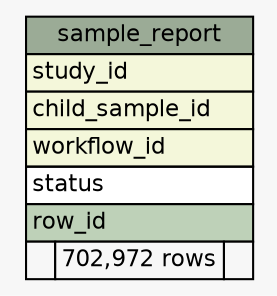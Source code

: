 // dot 2.32.0 on Mac OS X 10.8.3
// SchemaSpy rev 590
digraph "sample_report" {
  graph [
    rankdir="RL"
    bgcolor="#f7f7f7"
    nodesep="0.18"
    ranksep="0.46"
    fontname="Helvetica"
    fontsize="11"
  ];
  node [
    fontname="Helvetica"
    fontsize="11"
    shape="plaintext"
  ];
  edge [
    arrowsize="0.8"
  ];
  "sample_report" [
    label=<
    <TABLE BORDER="0" CELLBORDER="1" CELLSPACING="0" BGCOLOR="#ffffff">
      <TR><TD COLSPAN="3" BGCOLOR="#9bab96" ALIGN="CENTER">sample_report</TD></TR>
      <TR><TD PORT="study_id" COLSPAN="3" BGCOLOR="#f4f7da" ALIGN="LEFT">study_id</TD></TR>
      <TR><TD PORT="child_sample_id" COLSPAN="3" BGCOLOR="#f4f7da" ALIGN="LEFT">child_sample_id</TD></TR>
      <TR><TD PORT="workflow_id" COLSPAN="3" BGCOLOR="#f4f7da" ALIGN="LEFT">workflow_id</TD></TR>
      <TR><TD PORT="status" COLSPAN="3" ALIGN="LEFT">status</TD></TR>
      <TR><TD PORT="row_id" COLSPAN="3" BGCOLOR="#bed1b8" ALIGN="LEFT">row_id</TD></TR>
      <TR><TD ALIGN="LEFT" BGCOLOR="#f7f7f7">  </TD><TD ALIGN="RIGHT" BGCOLOR="#f7f7f7">702,972 rows</TD><TD ALIGN="RIGHT" BGCOLOR="#f7f7f7">  </TD></TR>
    </TABLE>>
    URL="tables/sample_report.html"
    tooltip="sample_report"
  ];
}
